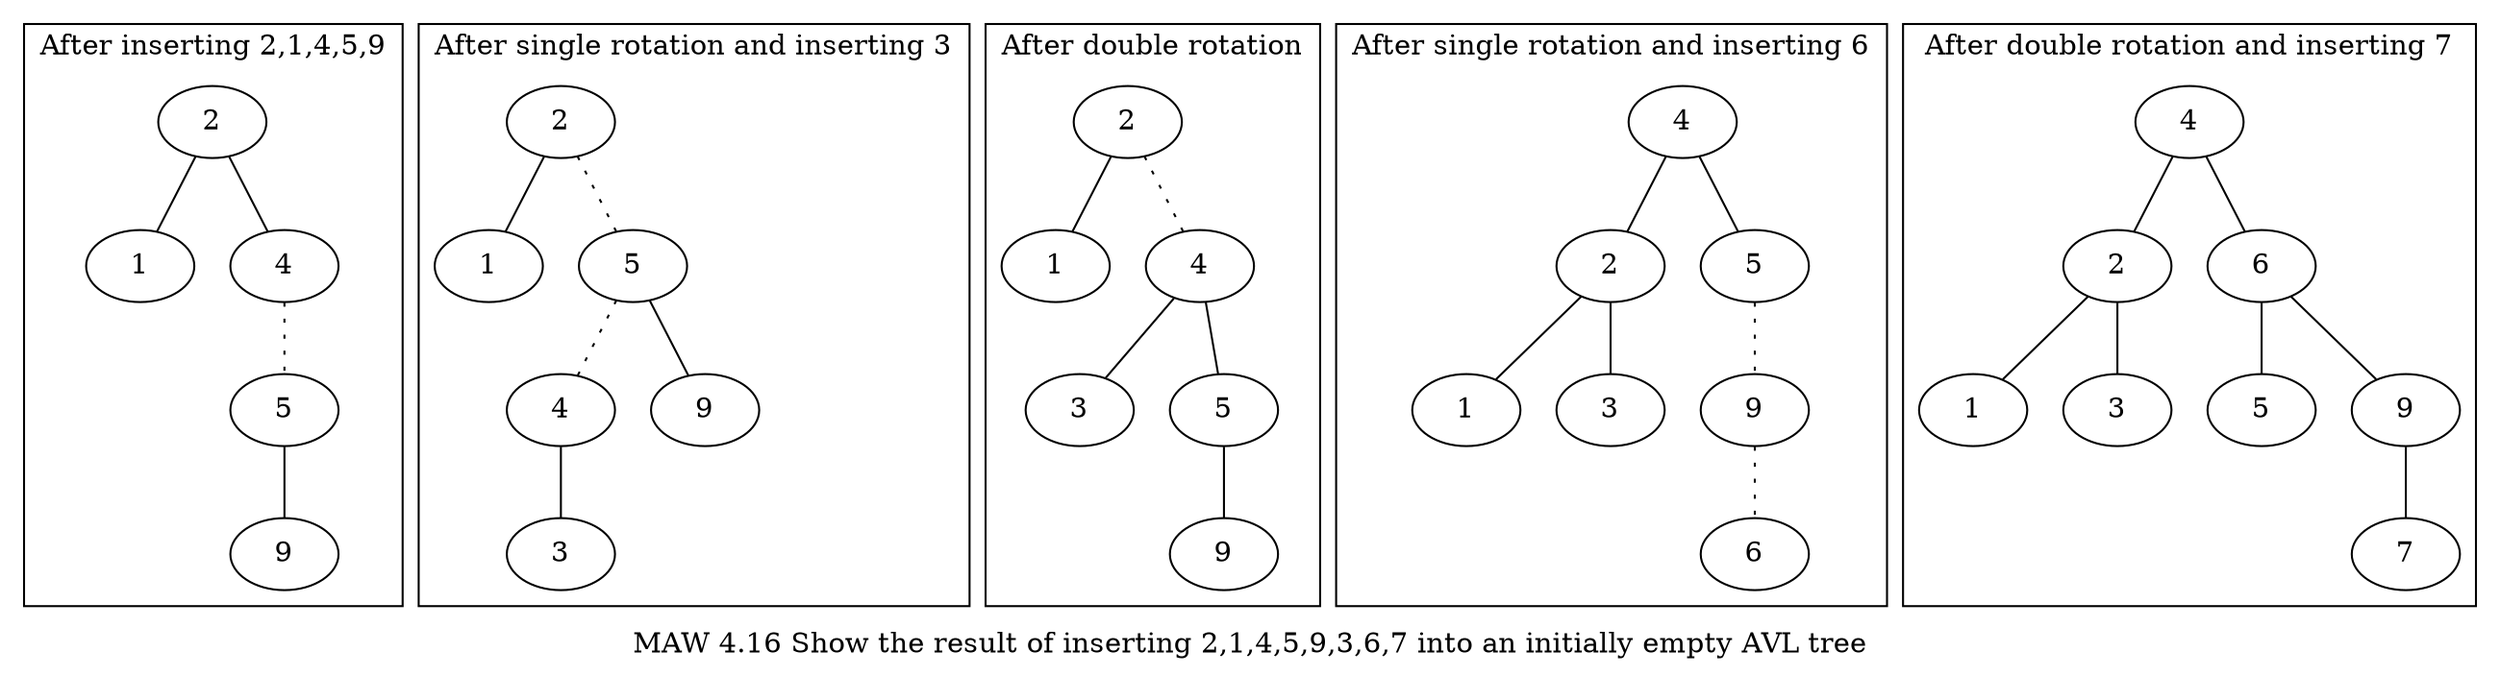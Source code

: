 graph ""
   {
#   node [fontsize=10,width=".2", height=".2", margin=0];
#   graph[fontsize=8];
   label="MAW 4.16 Show the result of inserting 2,1,4,5,9,3,6,7 into an initially empty AVL tree"

   subgraph cluster01
   {
   label="After inserting 2,1,4,5,9"
   n002 [label="2"];
   n003[label="1"];
   n004[label="4"];
   n005[label="5"];
   n006[label="9"];
   n002--n003;
   n002--n004;
   n004--n005 [style=dotted];
   n005--n006;
   }

   subgraph cluster02
   {
   label="After single rotation and inserting 3"
   n021 [label="1"];
   n022 [label="2"];
   n023[label="3"];
   n024[label="4"];
   n025[label="5"];
   n029[label="9"];
   n022--n021;
   n022--n025[style=dotted];
   n025--n024[style=dotted];
   n024--n023;
   n025--n029;
   }

   subgraph cluster03
   {
   label="After double rotation"
   n031 [label="1"];
   n032 [label="2"];
   n033[label="3"];
   n034[label="4"];
   n035[label="5"];
   n039[label="9"];
   n032--n031;
   n032--n034[style=dotted];
   n034--n035;
   n034--n033;
   n035--n039;
   }

   subgraph cluster04
   {
   label="After single rotation and inserting 6"
   n041 [label="1"];
   n042 [label="2"];
   n043[label="3"];
   n044[label="4"];
   n045[label="5"];
   n049[label="9"];
   n046[label="6"];
   n044--n042;
   n042--n041;
   n042--n043;
   n044--n045;
   n045--n049[style=dotted];
   n049--n046[style=dotted];
   }

   subgraph cluster05
   {
   label="After double rotation and inserting 7"
   n051 [label="1"];
   n052 [label="2"];
   n053[label="3"];
   n054[label="4"];
   n055[label="5"];
   n059[label="9"];
   n056[label="6"];
   n057[label="7"];
   n054--n052;
   n052--n051;
   n052--n053;
   n054--n056;
   n056--n055;
   n056--n059;
   n059--n057;
   }
   }



